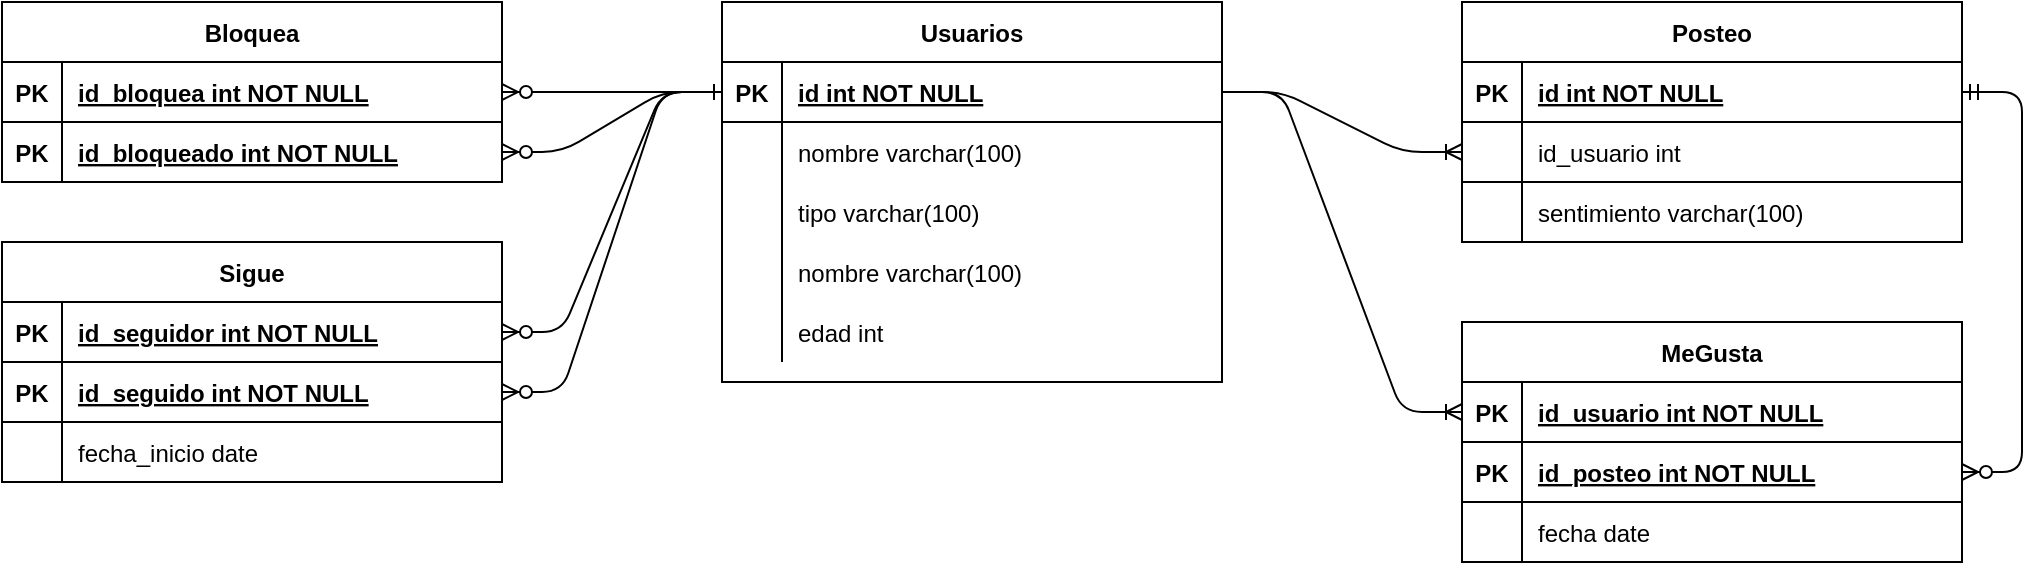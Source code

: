 <mxfile version="13.6.2" type="github"><diagram id="R2lEEEUBdFMjLlhIrx00" name="Page-1"><mxGraphModel dx="1796" dy="589" grid="1" gridSize="10" guides="1" tooltips="1" connect="1" arrows="1" fold="1" page="1" pageScale="1" pageWidth="850" pageHeight="1100" math="0" shadow="0" extFonts="Permanent Marker^https://fonts.googleapis.com/css?family=Permanent+Marker"><root><mxCell id="0"/><mxCell id="1" parent="0"/><mxCell id="xooEHJ3Fpwb1XVwDrl8m-75" value="" style="edgeStyle=entityRelationEdgeStyle;fontSize=12;html=1;endArrow=ERoneToMany;exitX=1;exitY=0.5;exitDx=0;exitDy=0;entryX=0;entryY=0.5;entryDx=0;entryDy=0;" edge="1" parent="1" source="xooEHJ3Fpwb1XVwDrl8m-11" target="xooEHJ3Fpwb1XVwDrl8m-66"><mxGeometry width="100" height="100" relative="1" as="geometry"><mxPoint x="-70" y="830" as="sourcePoint"/><mxPoint x="30" y="730" as="targetPoint"/></mxGeometry></mxCell><mxCell id="xooEHJ3Fpwb1XVwDrl8m-76" value="" style="edgeStyle=entityRelationEdgeStyle;endArrow=ERzeroToMany;startArrow=ERone;endFill=1;startFill=0;" edge="1" parent="1" source="xooEHJ3Fpwb1XVwDrl8m-11" target="xooEHJ3Fpwb1XVwDrl8m-27"><mxGeometry width="100" height="100" relative="1" as="geometry"><mxPoint x="190" y="550" as="sourcePoint"/><mxPoint x="290" y="450" as="targetPoint"/></mxGeometry></mxCell><mxCell id="xooEHJ3Fpwb1XVwDrl8m-77" value="" style="edgeStyle=entityRelationEdgeStyle;endArrow=ERzeroToMany;startArrow=ERone;endFill=1;startFill=0;" edge="1" parent="1" source="xooEHJ3Fpwb1XVwDrl8m-11" target="xooEHJ3Fpwb1XVwDrl8m-42"><mxGeometry width="100" height="100" relative="1" as="geometry"><mxPoint x="170" y="330" as="sourcePoint"/><mxPoint x="290" y="340" as="targetPoint"/></mxGeometry></mxCell><mxCell id="xooEHJ3Fpwb1XVwDrl8m-81" value="" style="edgeStyle=entityRelationEdgeStyle;endArrow=ERzeroToMany;startArrow=ERone;endFill=1;startFill=0;" edge="1" parent="1" source="xooEHJ3Fpwb1XVwDrl8m-11" target="xooEHJ3Fpwb1XVwDrl8m-46"><mxGeometry width="100" height="100" relative="1" as="geometry"><mxPoint x="170" y="295" as="sourcePoint"/><mxPoint x="-110" y="405" as="targetPoint"/></mxGeometry></mxCell><mxCell id="xooEHJ3Fpwb1XVwDrl8m-82" value="" style="edgeStyle=entityRelationEdgeStyle;endArrow=ERzeroToMany;startArrow=ERone;endFill=1;startFill=0;" edge="1" parent="1" source="xooEHJ3Fpwb1XVwDrl8m-11" target="xooEHJ3Fpwb1XVwDrl8m-49"><mxGeometry width="100" height="100" relative="1" as="geometry"><mxPoint x="170" y="295" as="sourcePoint"/><mxPoint x="290" y="455" as="targetPoint"/></mxGeometry></mxCell><mxCell id="xooEHJ3Fpwb1XVwDrl8m-83" value="" style="edgeStyle=entityRelationEdgeStyle;fontSize=12;html=1;endArrow=ERoneToMany;exitX=1;exitY=0.5;exitDx=0;exitDy=0;entryX=0;entryY=0.5;entryDx=0;entryDy=0;" edge="1" parent="1" source="xooEHJ3Fpwb1XVwDrl8m-11" target="xooEHJ3Fpwb1XVwDrl8m-59"><mxGeometry width="100" height="100" relative="1" as="geometry"><mxPoint x="170" y="295" as="sourcePoint"/><mxPoint x="290" y="485" as="targetPoint"/></mxGeometry></mxCell><mxCell id="xooEHJ3Fpwb1XVwDrl8m-87" value="" style="edgeStyle=entityRelationEdgeStyle;endArrow=ERzeroToMany;startArrow=ERmandOne;endFill=1;startFill=0;" edge="1" parent="1" source="xooEHJ3Fpwb1XVwDrl8m-56" target="xooEHJ3Fpwb1XVwDrl8m-69"><mxGeometry width="100" height="100" relative="1" as="geometry"><mxPoint x="630" y="660" as="sourcePoint"/><mxPoint x="620" y="800" as="targetPoint"/></mxGeometry></mxCell><mxCell id="xooEHJ3Fpwb1XVwDrl8m-10" value="Usuarios" style="shape=table;startSize=30;container=1;collapsible=1;childLayout=tableLayout;fixedRows=1;rowLines=0;fontStyle=1;align=center;resizeLast=1;" vertex="1" parent="1"><mxGeometry x="-90" y="240" width="250" height="190" as="geometry"/></mxCell><mxCell id="xooEHJ3Fpwb1XVwDrl8m-11" value="" style="shape=partialRectangle;collapsible=0;dropTarget=0;pointerEvents=0;fillColor=none;points=[[0,0.5],[1,0.5]];portConstraint=eastwest;top=0;left=0;right=0;bottom=1;" vertex="1" parent="xooEHJ3Fpwb1XVwDrl8m-10"><mxGeometry y="30" width="250" height="30" as="geometry"/></mxCell><mxCell id="xooEHJ3Fpwb1XVwDrl8m-12" value="PK" style="shape=partialRectangle;overflow=hidden;connectable=0;fillColor=none;top=0;left=0;bottom=0;right=0;fontStyle=1;" vertex="1" parent="xooEHJ3Fpwb1XVwDrl8m-11"><mxGeometry width="30" height="30" as="geometry"/></mxCell><mxCell id="xooEHJ3Fpwb1XVwDrl8m-13" value="id int NOT NULL " style="shape=partialRectangle;overflow=hidden;connectable=0;fillColor=none;top=0;left=0;bottom=0;right=0;align=left;spacingLeft=6;fontStyle=5;" vertex="1" parent="xooEHJ3Fpwb1XVwDrl8m-11"><mxGeometry x="30" width="220" height="30" as="geometry"/></mxCell><mxCell id="xooEHJ3Fpwb1XVwDrl8m-14" value="" style="shape=partialRectangle;collapsible=0;dropTarget=0;pointerEvents=0;fillColor=none;points=[[0,0.5],[1,0.5]];portConstraint=eastwest;top=0;left=0;right=0;bottom=0;" vertex="1" parent="xooEHJ3Fpwb1XVwDrl8m-10"><mxGeometry y="60" width="250" height="30" as="geometry"/></mxCell><mxCell id="xooEHJ3Fpwb1XVwDrl8m-15" value="" style="shape=partialRectangle;overflow=hidden;connectable=0;fillColor=none;top=0;left=0;bottom=0;right=0;" vertex="1" parent="xooEHJ3Fpwb1XVwDrl8m-14"><mxGeometry width="30" height="30" as="geometry"/></mxCell><mxCell id="xooEHJ3Fpwb1XVwDrl8m-16" value="nombre varchar(100)" style="shape=partialRectangle;overflow=hidden;connectable=0;fillColor=none;top=0;left=0;bottom=0;right=0;align=left;spacingLeft=6;" vertex="1" parent="xooEHJ3Fpwb1XVwDrl8m-14"><mxGeometry x="30" width="220" height="30" as="geometry"/></mxCell><mxCell id="xooEHJ3Fpwb1XVwDrl8m-17" value="" style="shape=partialRectangle;collapsible=0;dropTarget=0;pointerEvents=0;fillColor=none;points=[[0,0.5],[1,0.5]];portConstraint=eastwest;top=0;left=0;right=0;bottom=0;" vertex="1" parent="xooEHJ3Fpwb1XVwDrl8m-10"><mxGeometry y="90" width="250" height="30" as="geometry"/></mxCell><mxCell id="xooEHJ3Fpwb1XVwDrl8m-18" value="" style="shape=partialRectangle;overflow=hidden;connectable=0;fillColor=none;top=0;left=0;bottom=0;right=0;" vertex="1" parent="xooEHJ3Fpwb1XVwDrl8m-17"><mxGeometry width="30" height="30" as="geometry"/></mxCell><mxCell id="xooEHJ3Fpwb1XVwDrl8m-19" value="tipo varchar(100)" style="shape=partialRectangle;overflow=hidden;connectable=0;fillColor=none;top=0;left=0;bottom=0;right=0;align=left;spacingLeft=6;" vertex="1" parent="xooEHJ3Fpwb1XVwDrl8m-17"><mxGeometry x="30" width="220" height="30" as="geometry"/></mxCell><mxCell id="xooEHJ3Fpwb1XVwDrl8m-20" value="" style="shape=partialRectangle;collapsible=0;dropTarget=0;pointerEvents=0;fillColor=none;points=[[0,0.5],[1,0.5]];portConstraint=eastwest;top=0;left=0;right=0;bottom=0;" vertex="1" parent="xooEHJ3Fpwb1XVwDrl8m-10"><mxGeometry y="120" width="250" height="30" as="geometry"/></mxCell><mxCell id="xooEHJ3Fpwb1XVwDrl8m-21" value="" style="shape=partialRectangle;overflow=hidden;connectable=0;fillColor=none;top=0;left=0;bottom=0;right=0;" vertex="1" parent="xooEHJ3Fpwb1XVwDrl8m-20"><mxGeometry width="30" height="30" as="geometry"/></mxCell><mxCell id="xooEHJ3Fpwb1XVwDrl8m-22" value="nombre varchar(100) " style="shape=partialRectangle;overflow=hidden;connectable=0;fillColor=none;top=0;left=0;bottom=0;right=0;align=left;spacingLeft=6;" vertex="1" parent="xooEHJ3Fpwb1XVwDrl8m-20"><mxGeometry x="30" width="220" height="30" as="geometry"/></mxCell><mxCell id="xooEHJ3Fpwb1XVwDrl8m-23" value="" style="shape=partialRectangle;collapsible=0;dropTarget=0;pointerEvents=0;fillColor=none;points=[[0,0.5],[1,0.5]];portConstraint=eastwest;top=0;left=0;right=0;bottom=0;" vertex="1" parent="xooEHJ3Fpwb1XVwDrl8m-10"><mxGeometry y="150" width="250" height="30" as="geometry"/></mxCell><mxCell id="xooEHJ3Fpwb1XVwDrl8m-24" value="" style="shape=partialRectangle;overflow=hidden;connectable=0;fillColor=none;top=0;left=0;bottom=0;right=0;" vertex="1" parent="xooEHJ3Fpwb1XVwDrl8m-23"><mxGeometry width="30" height="30" as="geometry"/></mxCell><mxCell id="xooEHJ3Fpwb1XVwDrl8m-25" value="edad int" style="shape=partialRectangle;overflow=hidden;connectable=0;fillColor=none;top=0;left=0;bottom=0;right=0;align=left;spacingLeft=6;" vertex="1" parent="xooEHJ3Fpwb1XVwDrl8m-23"><mxGeometry x="30" width="220" height="30" as="geometry"/></mxCell><mxCell id="xooEHJ3Fpwb1XVwDrl8m-45" value="Bloquea" style="shape=table;startSize=30;container=1;collapsible=1;childLayout=tableLayout;fixedRows=1;rowLines=0;fontStyle=1;align=center;resizeLast=1;" vertex="1" parent="1"><mxGeometry x="-450" y="240" width="250" height="90" as="geometry"/></mxCell><mxCell id="xooEHJ3Fpwb1XVwDrl8m-46" value="" style="shape=partialRectangle;collapsible=0;dropTarget=0;pointerEvents=0;fillColor=none;points=[[0,0.5],[1,0.5]];portConstraint=eastwest;top=0;left=0;right=0;bottom=1;" vertex="1" parent="xooEHJ3Fpwb1XVwDrl8m-45"><mxGeometry y="30" width="250" height="30" as="geometry"/></mxCell><mxCell id="xooEHJ3Fpwb1XVwDrl8m-47" value="PK" style="shape=partialRectangle;overflow=hidden;connectable=0;fillColor=none;top=0;left=0;bottom=0;right=0;fontStyle=1;" vertex="1" parent="xooEHJ3Fpwb1XVwDrl8m-46"><mxGeometry width="30" height="30" as="geometry"/></mxCell><mxCell id="xooEHJ3Fpwb1XVwDrl8m-48" value="id_bloquea int NOT NULL " style="shape=partialRectangle;overflow=hidden;connectable=0;fillColor=none;top=0;left=0;bottom=0;right=0;align=left;spacingLeft=6;fontStyle=5;" vertex="1" parent="xooEHJ3Fpwb1XVwDrl8m-46"><mxGeometry x="30" width="220" height="30" as="geometry"/></mxCell><mxCell id="xooEHJ3Fpwb1XVwDrl8m-49" value="" style="shape=partialRectangle;collapsible=0;dropTarget=0;pointerEvents=0;fillColor=none;points=[[0,0.5],[1,0.5]];portConstraint=eastwest;top=0;left=0;right=0;bottom=1;" vertex="1" parent="xooEHJ3Fpwb1XVwDrl8m-45"><mxGeometry y="60" width="250" height="30" as="geometry"/></mxCell><mxCell id="xooEHJ3Fpwb1XVwDrl8m-50" value="PK" style="shape=partialRectangle;overflow=hidden;connectable=0;fillColor=none;top=0;left=0;bottom=0;right=0;fontStyle=1;" vertex="1" parent="xooEHJ3Fpwb1XVwDrl8m-49"><mxGeometry width="30" height="30" as="geometry"/></mxCell><mxCell id="xooEHJ3Fpwb1XVwDrl8m-51" value="id_bloqueado int NOT NULL " style="shape=partialRectangle;overflow=hidden;connectable=0;fillColor=none;top=0;left=0;bottom=0;right=0;align=left;spacingLeft=6;fontStyle=5;" vertex="1" parent="xooEHJ3Fpwb1XVwDrl8m-49"><mxGeometry x="30" width="220" height="30" as="geometry"/></mxCell><mxCell id="xooEHJ3Fpwb1XVwDrl8m-26" value="Sigue" style="shape=table;startSize=30;container=1;collapsible=1;childLayout=tableLayout;fixedRows=1;rowLines=0;fontStyle=1;align=center;resizeLast=1;" vertex="1" parent="1"><mxGeometry x="-450" y="360" width="250" height="120" as="geometry"/></mxCell><mxCell id="xooEHJ3Fpwb1XVwDrl8m-27" value="" style="shape=partialRectangle;collapsible=0;dropTarget=0;pointerEvents=0;fillColor=none;points=[[0,0.5],[1,0.5]];portConstraint=eastwest;top=0;left=0;right=0;bottom=1;" vertex="1" parent="xooEHJ3Fpwb1XVwDrl8m-26"><mxGeometry y="30" width="250" height="30" as="geometry"/></mxCell><mxCell id="xooEHJ3Fpwb1XVwDrl8m-28" value="PK" style="shape=partialRectangle;overflow=hidden;connectable=0;fillColor=none;top=0;left=0;bottom=0;right=0;fontStyle=1;" vertex="1" parent="xooEHJ3Fpwb1XVwDrl8m-27"><mxGeometry width="30" height="30" as="geometry"/></mxCell><mxCell id="xooEHJ3Fpwb1XVwDrl8m-29" value="id_seguidor int NOT NULL " style="shape=partialRectangle;overflow=hidden;connectable=0;fillColor=none;top=0;left=0;bottom=0;right=0;align=left;spacingLeft=6;fontStyle=5;" vertex="1" parent="xooEHJ3Fpwb1XVwDrl8m-27"><mxGeometry x="30" width="220" height="30" as="geometry"/></mxCell><mxCell id="xooEHJ3Fpwb1XVwDrl8m-42" value="" style="shape=partialRectangle;collapsible=0;dropTarget=0;pointerEvents=0;fillColor=none;points=[[0,0.5],[1,0.5]];portConstraint=eastwest;top=0;left=0;right=0;bottom=1;" vertex="1" parent="xooEHJ3Fpwb1XVwDrl8m-26"><mxGeometry y="60" width="250" height="30" as="geometry"/></mxCell><mxCell id="xooEHJ3Fpwb1XVwDrl8m-43" value="PK" style="shape=partialRectangle;overflow=hidden;connectable=0;fillColor=none;top=0;left=0;bottom=0;right=0;fontStyle=1;" vertex="1" parent="xooEHJ3Fpwb1XVwDrl8m-42"><mxGeometry width="30" height="30" as="geometry"/></mxCell><mxCell id="xooEHJ3Fpwb1XVwDrl8m-44" value="id_seguido int NOT NULL " style="shape=partialRectangle;overflow=hidden;connectable=0;fillColor=none;top=0;left=0;bottom=0;right=0;align=left;spacingLeft=6;fontStyle=5;" vertex="1" parent="xooEHJ3Fpwb1XVwDrl8m-42"><mxGeometry x="30" width="220" height="30" as="geometry"/></mxCell><mxCell id="xooEHJ3Fpwb1XVwDrl8m-30" value="" style="shape=partialRectangle;collapsible=0;dropTarget=0;pointerEvents=0;fillColor=none;points=[[0,0.5],[1,0.5]];portConstraint=eastwest;top=0;left=0;right=0;bottom=0;" vertex="1" parent="xooEHJ3Fpwb1XVwDrl8m-26"><mxGeometry y="90" width="250" height="30" as="geometry"/></mxCell><mxCell id="xooEHJ3Fpwb1XVwDrl8m-31" value="" style="shape=partialRectangle;overflow=hidden;connectable=0;fillColor=none;top=0;left=0;bottom=0;right=0;" vertex="1" parent="xooEHJ3Fpwb1XVwDrl8m-30"><mxGeometry width="30" height="30" as="geometry"/></mxCell><mxCell id="xooEHJ3Fpwb1XVwDrl8m-32" value="fecha_inicio date" style="shape=partialRectangle;overflow=hidden;connectable=0;fillColor=none;top=0;left=0;bottom=0;right=0;align=left;spacingLeft=6;" vertex="1" parent="xooEHJ3Fpwb1XVwDrl8m-30"><mxGeometry x="30" width="220" height="30" as="geometry"/></mxCell><mxCell id="xooEHJ3Fpwb1XVwDrl8m-55" value="Posteo" style="shape=table;startSize=30;container=1;collapsible=1;childLayout=tableLayout;fixedRows=1;rowLines=0;fontStyle=1;align=center;resizeLast=1;" vertex="1" parent="1"><mxGeometry x="280" y="240" width="250" height="120" as="geometry"/></mxCell><mxCell id="xooEHJ3Fpwb1XVwDrl8m-56" value="" style="shape=partialRectangle;collapsible=0;dropTarget=0;pointerEvents=0;fillColor=none;points=[[0,0.5],[1,0.5]];portConstraint=eastwest;top=0;left=0;right=0;bottom=1;" vertex="1" parent="xooEHJ3Fpwb1XVwDrl8m-55"><mxGeometry y="30" width="250" height="30" as="geometry"/></mxCell><mxCell id="xooEHJ3Fpwb1XVwDrl8m-57" value="PK" style="shape=partialRectangle;overflow=hidden;connectable=0;fillColor=none;top=0;left=0;bottom=0;right=0;fontStyle=1;" vertex="1" parent="xooEHJ3Fpwb1XVwDrl8m-56"><mxGeometry width="30" height="30" as="geometry"/></mxCell><mxCell id="xooEHJ3Fpwb1XVwDrl8m-58" value="id int NOT NULL " style="shape=partialRectangle;overflow=hidden;connectable=0;fillColor=none;top=0;left=0;bottom=0;right=0;align=left;spacingLeft=6;fontStyle=5;" vertex="1" parent="xooEHJ3Fpwb1XVwDrl8m-56"><mxGeometry x="30" width="220" height="30" as="geometry"/></mxCell><mxCell id="xooEHJ3Fpwb1XVwDrl8m-59" value="" style="shape=partialRectangle;collapsible=0;dropTarget=0;pointerEvents=0;fillColor=none;points=[[0,0.5],[1,0.5]];portConstraint=eastwest;top=0;left=0;right=0;bottom=1;" vertex="1" parent="xooEHJ3Fpwb1XVwDrl8m-55"><mxGeometry y="60" width="250" height="30" as="geometry"/></mxCell><mxCell id="xooEHJ3Fpwb1XVwDrl8m-60" value="" style="shape=partialRectangle;overflow=hidden;connectable=0;fillColor=none;top=0;left=0;bottom=0;right=0;fontStyle=1;" vertex="1" parent="xooEHJ3Fpwb1XVwDrl8m-59"><mxGeometry width="30" height="30" as="geometry"/></mxCell><mxCell id="xooEHJ3Fpwb1XVwDrl8m-61" value="id_usuario int " style="shape=partialRectangle;overflow=hidden;connectable=0;fillColor=none;top=0;left=0;bottom=0;right=0;align=left;spacingLeft=6;fontStyle=0;" vertex="1" parent="xooEHJ3Fpwb1XVwDrl8m-59"><mxGeometry x="30" width="220" height="30" as="geometry"/></mxCell><mxCell id="xooEHJ3Fpwb1XVwDrl8m-62" value="" style="shape=partialRectangle;collapsible=0;dropTarget=0;pointerEvents=0;fillColor=none;points=[[0,0.5],[1,0.5]];portConstraint=eastwest;top=0;left=0;right=0;bottom=1;" vertex="1" parent="xooEHJ3Fpwb1XVwDrl8m-55"><mxGeometry y="90" width="250" height="30" as="geometry"/></mxCell><mxCell id="xooEHJ3Fpwb1XVwDrl8m-63" value="" style="shape=partialRectangle;overflow=hidden;connectable=0;fillColor=none;top=0;left=0;bottom=0;right=0;fontStyle=1;" vertex="1" parent="xooEHJ3Fpwb1XVwDrl8m-62"><mxGeometry width="30" height="30" as="geometry"/></mxCell><mxCell id="xooEHJ3Fpwb1XVwDrl8m-64" value="sentimiento varchar(100) " style="shape=partialRectangle;overflow=hidden;connectable=0;fillColor=none;top=0;left=0;bottom=0;right=0;align=left;spacingLeft=6;fontStyle=0;" vertex="1" parent="xooEHJ3Fpwb1XVwDrl8m-62"><mxGeometry x="30" width="220" height="30" as="geometry"/></mxCell><mxCell id="xooEHJ3Fpwb1XVwDrl8m-65" value="MeGusta" style="shape=table;startSize=30;container=1;collapsible=1;childLayout=tableLayout;fixedRows=1;rowLines=0;fontStyle=1;align=center;resizeLast=1;" vertex="1" parent="1"><mxGeometry x="280" y="400" width="250" height="120" as="geometry"/></mxCell><mxCell id="xooEHJ3Fpwb1XVwDrl8m-66" value="" style="shape=partialRectangle;collapsible=0;dropTarget=0;pointerEvents=0;fillColor=none;points=[[0,0.5],[1,0.5]];portConstraint=eastwest;top=0;left=0;right=0;bottom=1;" vertex="1" parent="xooEHJ3Fpwb1XVwDrl8m-65"><mxGeometry y="30" width="250" height="30" as="geometry"/></mxCell><mxCell id="xooEHJ3Fpwb1XVwDrl8m-67" value="PK" style="shape=partialRectangle;overflow=hidden;connectable=0;fillColor=none;top=0;left=0;bottom=0;right=0;fontStyle=1;" vertex="1" parent="xooEHJ3Fpwb1XVwDrl8m-66"><mxGeometry width="30" height="30" as="geometry"/></mxCell><mxCell id="xooEHJ3Fpwb1XVwDrl8m-68" value="id_usuario int NOT NULL " style="shape=partialRectangle;overflow=hidden;connectable=0;fillColor=none;top=0;left=0;bottom=0;right=0;align=left;spacingLeft=6;fontStyle=5;" vertex="1" parent="xooEHJ3Fpwb1XVwDrl8m-66"><mxGeometry x="30" width="220" height="30" as="geometry"/></mxCell><mxCell id="xooEHJ3Fpwb1XVwDrl8m-69" value="" style="shape=partialRectangle;collapsible=0;dropTarget=0;pointerEvents=0;fillColor=none;points=[[0,0.5],[1,0.5]];portConstraint=eastwest;top=0;left=0;right=0;bottom=1;" vertex="1" parent="xooEHJ3Fpwb1XVwDrl8m-65"><mxGeometry y="60" width="250" height="30" as="geometry"/></mxCell><mxCell id="xooEHJ3Fpwb1XVwDrl8m-70" value="PK" style="shape=partialRectangle;overflow=hidden;connectable=0;fillColor=none;top=0;left=0;bottom=0;right=0;fontStyle=1;" vertex="1" parent="xooEHJ3Fpwb1XVwDrl8m-69"><mxGeometry width="30" height="30" as="geometry"/></mxCell><mxCell id="xooEHJ3Fpwb1XVwDrl8m-71" value="id_posteo int NOT NULL " style="shape=partialRectangle;overflow=hidden;connectable=0;fillColor=none;top=0;left=0;bottom=0;right=0;align=left;spacingLeft=6;fontStyle=5;" vertex="1" parent="xooEHJ3Fpwb1XVwDrl8m-69"><mxGeometry x="30" width="220" height="30" as="geometry"/></mxCell><mxCell id="xooEHJ3Fpwb1XVwDrl8m-72" value="" style="shape=partialRectangle;collapsible=0;dropTarget=0;pointerEvents=0;fillColor=none;points=[[0,0.5],[1,0.5]];portConstraint=eastwest;top=0;left=0;right=0;bottom=0;" vertex="1" parent="xooEHJ3Fpwb1XVwDrl8m-65"><mxGeometry y="90" width="250" height="30" as="geometry"/></mxCell><mxCell id="xooEHJ3Fpwb1XVwDrl8m-73" value="" style="shape=partialRectangle;overflow=hidden;connectable=0;fillColor=none;top=0;left=0;bottom=0;right=0;" vertex="1" parent="xooEHJ3Fpwb1XVwDrl8m-72"><mxGeometry width="30" height="30" as="geometry"/></mxCell><mxCell id="xooEHJ3Fpwb1XVwDrl8m-74" value="fecha date" style="shape=partialRectangle;overflow=hidden;connectable=0;fillColor=none;top=0;left=0;bottom=0;right=0;align=left;spacingLeft=6;" vertex="1" parent="xooEHJ3Fpwb1XVwDrl8m-72"><mxGeometry x="30" width="220" height="30" as="geometry"/></mxCell></root></mxGraphModel></diagram></mxfile>